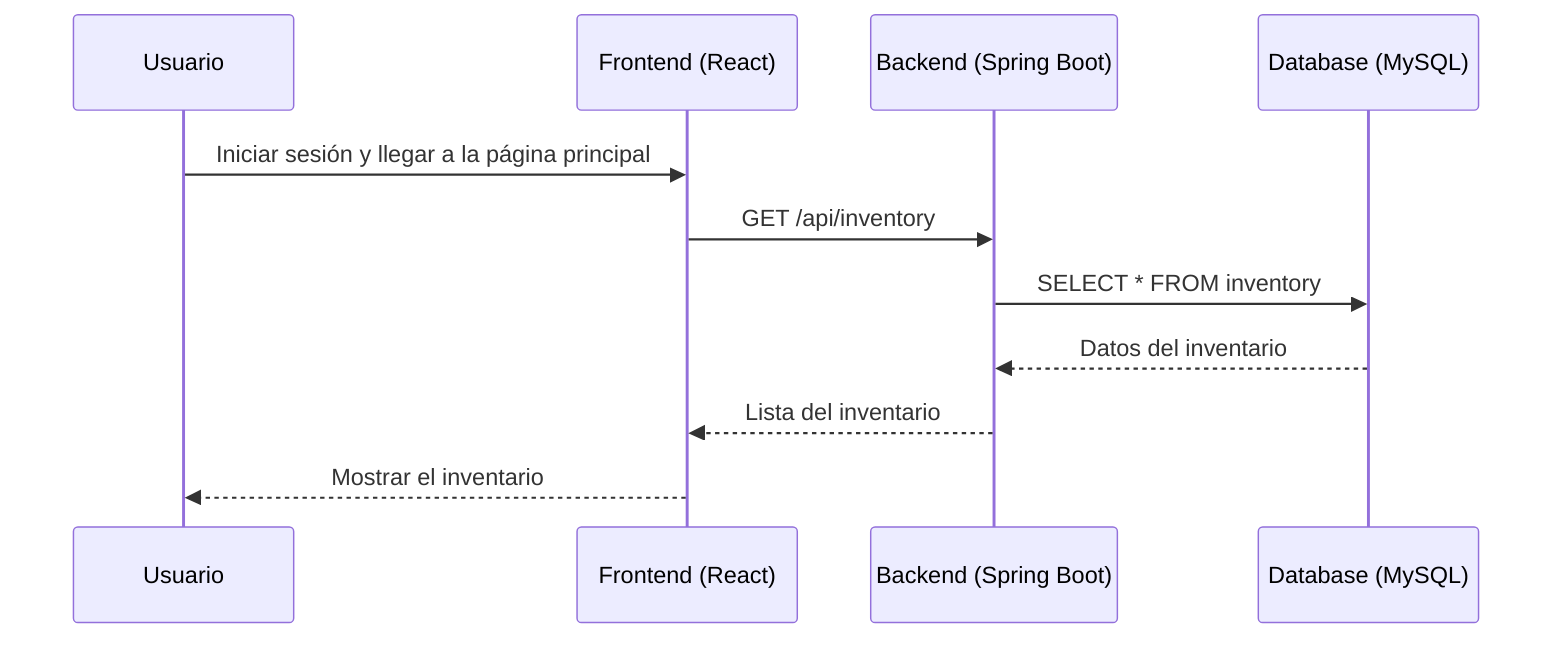 sequenceDiagram
    participant U as Usuario
    participant F as Frontend (React)
    participant B as Backend (Spring Boot)
    participant D as Database (MySQL)

    U->>F: Iniciar sesión y llegar a la página principal
    F->>B: GET /api/inventory
    B->>D: SELECT * FROM inventory
    D-->>B: Datos del inventario
    B-->>F: Lista del inventario
    F-->>U: Mostrar el inventario